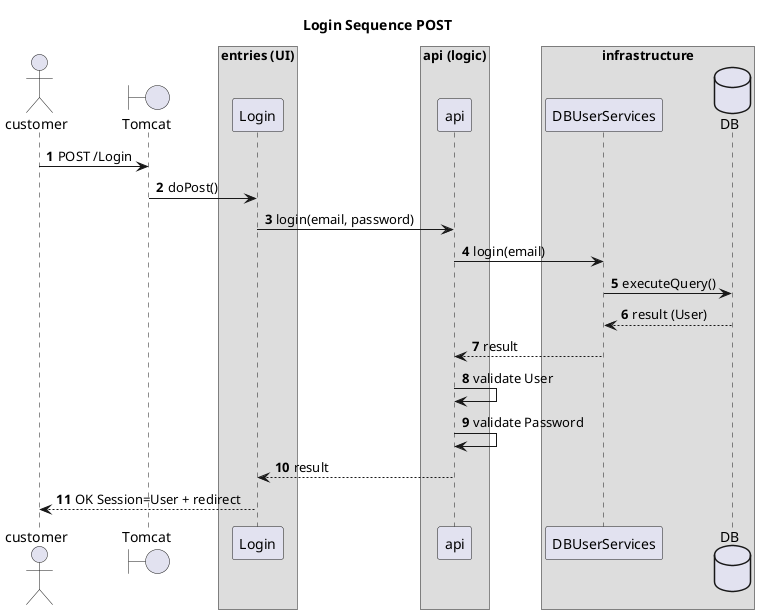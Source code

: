 @startuml

autonumber
Title Login Sequence POST
actor customer

boundary Tomcat

customer -> Tomcat:POST /Login

box entries (UI)
Tomcat -> Login: doPost()
end box



box api (logic)
Login -> api:login(email, password)
end box

'box domain (interface)
'api -> userServices:login(email)
'end box

box infrastructure
api -> DBUserServices:login(email)
database DB
DBUserServices -> DB:executeQuery()
end box





DB --> DBUserServices:result (User)
DBUserServices --> api:result
'DBUserServices --> userServices:result
'userServices --> api:result
api -> api: validate User
api -> api: validate Password
api --> Login: result
Login --> customer:OK Session=User + redirect




@enduml